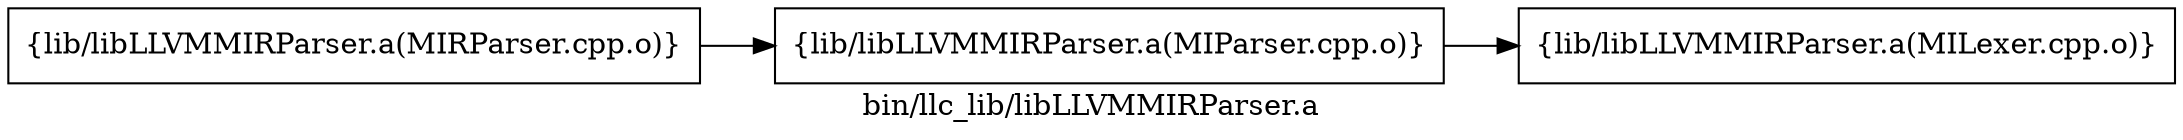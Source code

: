 digraph "bin/llc_lib/libLLVMMIRParser.a" {
	label="bin/llc_lib/libLLVMMIRParser.a";
	rankdir=LR;
	{ rank=same; Node0x55d3d39e4138;  }
	{ rank=same; Node0x55d3d39e3f08;  }

	Node0x55d3d39e4138 [shape=record,shape=box,group=0,label="{lib/libLLVMMIRParser.a(MIRParser.cpp.o)}"];
	Node0x55d3d39e4138 -> Node0x55d3d39e3f08;
	Node0x55d3d39e3f08 [shape=record,shape=box,group=0,label="{lib/libLLVMMIRParser.a(MIParser.cpp.o)}"];
	Node0x55d3d39e3f08 -> Node0x55d3d39dab88;
	Node0x55d3d39dab88 [shape=record,shape=box,group=0,label="{lib/libLLVMMIRParser.a(MILexer.cpp.o)}"];
}
